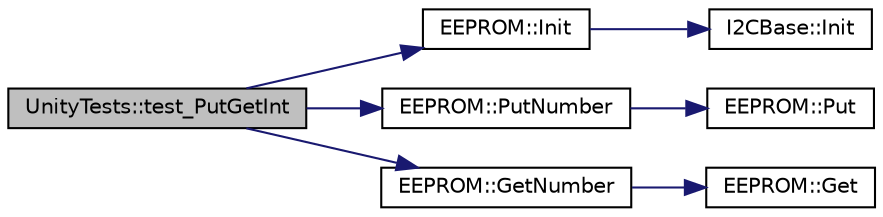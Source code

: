 digraph "UnityTests::test_PutGetInt"
{
  edge [fontname="Helvetica",fontsize="10",labelfontname="Helvetica",labelfontsize="10"];
  node [fontname="Helvetica",fontsize="10",shape=record];
  rankdir="LR";
  Node1 [label="UnityTests::test_PutGetInt",height=0.2,width=0.4,color="black", fillcolor="grey75", style="filled" fontcolor="black"];
  Node1 -> Node2 [color="midnightblue",fontsize="10",style="solid",fontname="Helvetica"];
  Node2 [label="EEPROM::Init",height=0.2,width=0.4,color="black", fillcolor="white", style="filled",URL="$classEEPROM.html#a6d123a9929a3a6c6de440102b5fa2802",tooltip="Initialize an EEPROM instance."];
  Node2 -> Node3 [color="midnightblue",fontsize="10",style="solid",fontname="Helvetica"];
  Node3 [label="I2CBase::Init",height=0.2,width=0.4,color="black", fillcolor="white", style="filled",URL="$classI2CBase.html#af0433e974b61cbaafed3183b74cb6c39",tooltip="Set the IO Pins to float high."];
  Node1 -> Node4 [color="midnightblue",fontsize="10",style="solid",fontname="Helvetica"];
  Node4 [label="EEPROM::PutNumber",height=0.2,width=0.4,color="black", fillcolor="white", style="filled",URL="$classEEPROM.html#a79ea6cd1d347be0ad348f4a8a2fd16d6",tooltip="Write up to 4 bytes to a memory location."];
  Node4 -> Node5 [color="midnightblue",fontsize="10",style="solid",fontname="Helvetica"];
  Node5 [label="EEPROM::Put",height=0.2,width=0.4,color="black", fillcolor="white", style="filled",URL="$classEEPROM.html#a2bacf20e9fcb2429e96729b5d71d0579",tooltip="Put a byte into the EEPROM."];
  Node1 -> Node6 [color="midnightblue",fontsize="10",style="solid",fontname="Helvetica"];
  Node6 [label="EEPROM::GetNumber",height=0.2,width=0.4,color="black", fillcolor="white", style="filled",URL="$classEEPROM.html#a926871a3b7d5bf9bc053bbcc636f43aa",tooltip="Get up to 4 bytes from the EEPROM and concatenate them into a single int."];
  Node6 -> Node7 [color="midnightblue",fontsize="10",style="solid",fontname="Helvetica"];
  Node7 [label="EEPROM::Get",height=0.2,width=0.4,color="black", fillcolor="white", style="filled",URL="$classEEPROM.html#af24c313a2c7c9433c3e085d8bbbb137e",tooltip="Get a single byte from the EEPROM."];
}
